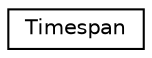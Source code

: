 digraph "Graphical Class Hierarchy"
{
 // LATEX_PDF_SIZE
  edge [fontname="Helvetica",fontsize="10",labelfontname="Helvetica",labelfontsize="10"];
  node [fontname="Helvetica",fontsize="10",shape=record];
  rankdir="LR";
  Node0 [label="Timespan",height=0.2,width=0.4,color="black", fillcolor="white", style="filled",URL="$classmoja_1_1Timespan.html",tooltip="A class that represents time spans up to microsecond resolution."];
}
